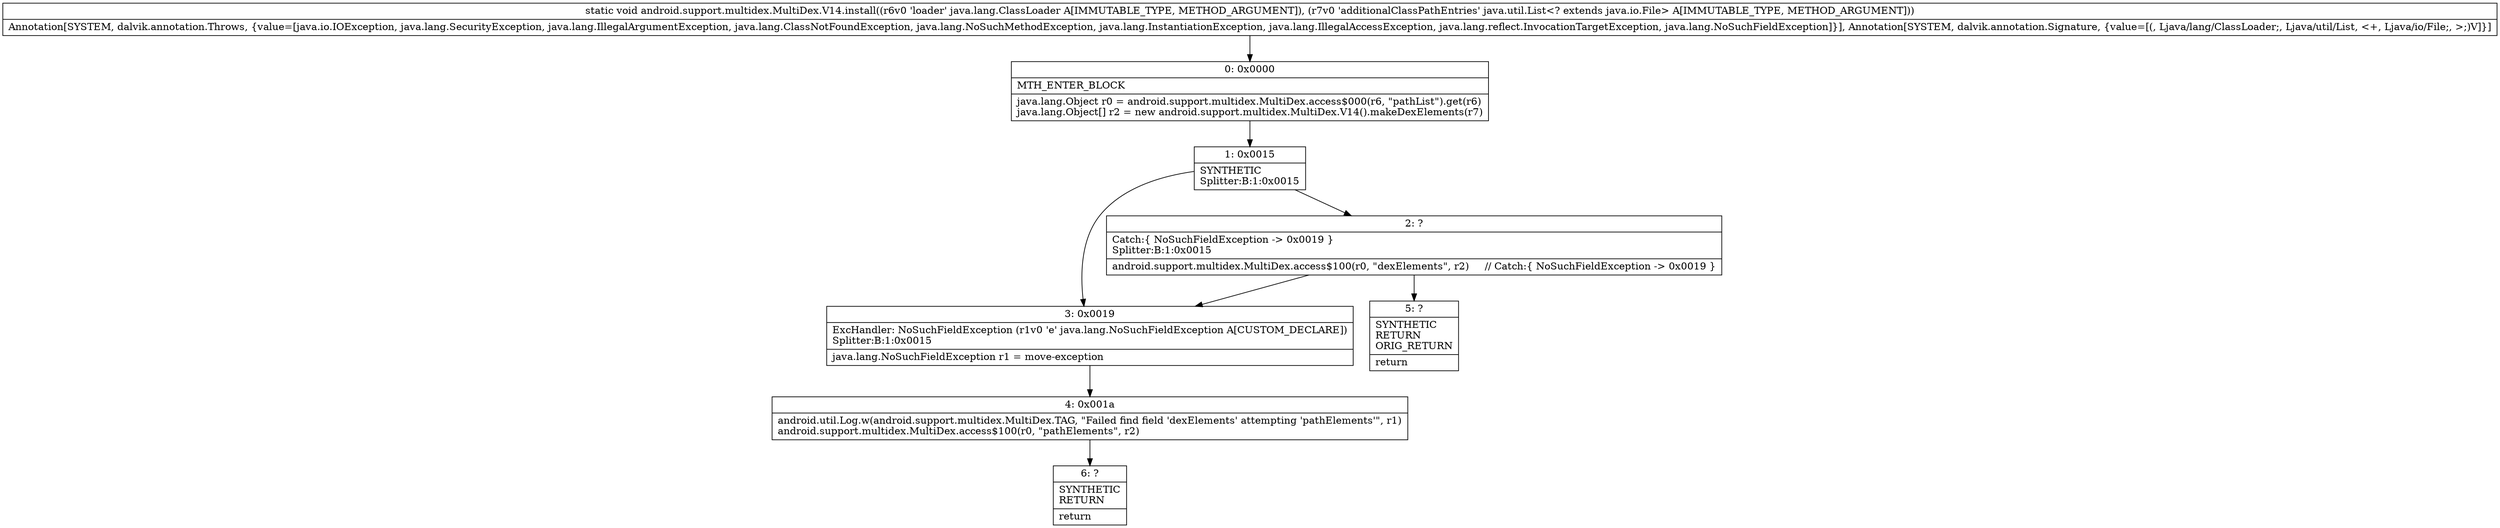 digraph "CFG forandroid.support.multidex.MultiDex.V14.install(Ljava\/lang\/ClassLoader;Ljava\/util\/List;)V" {
Node_0 [shape=record,label="{0\:\ 0x0000|MTH_ENTER_BLOCK\l|java.lang.Object r0 = android.support.multidex.MultiDex.access$000(r6, \"pathList\").get(r6)\ljava.lang.Object[] r2 = new android.support.multidex.MultiDex.V14().makeDexElements(r7)\l}"];
Node_1 [shape=record,label="{1\:\ 0x0015|SYNTHETIC\lSplitter:B:1:0x0015\l}"];
Node_2 [shape=record,label="{2\:\ ?|Catch:\{ NoSuchFieldException \-\> 0x0019 \}\lSplitter:B:1:0x0015\l|android.support.multidex.MultiDex.access$100(r0, \"dexElements\", r2)     \/\/ Catch:\{ NoSuchFieldException \-\> 0x0019 \}\l}"];
Node_3 [shape=record,label="{3\:\ 0x0019|ExcHandler: NoSuchFieldException (r1v0 'e' java.lang.NoSuchFieldException A[CUSTOM_DECLARE])\lSplitter:B:1:0x0015\l|java.lang.NoSuchFieldException r1 = move\-exception\l}"];
Node_4 [shape=record,label="{4\:\ 0x001a|android.util.Log.w(android.support.multidex.MultiDex.TAG, \"Failed find field 'dexElements' attempting 'pathElements'\", r1)\landroid.support.multidex.MultiDex.access$100(r0, \"pathElements\", r2)\l}"];
Node_5 [shape=record,label="{5\:\ ?|SYNTHETIC\lRETURN\lORIG_RETURN\l|return\l}"];
Node_6 [shape=record,label="{6\:\ ?|SYNTHETIC\lRETURN\l|return\l}"];
MethodNode[shape=record,label="{static void android.support.multidex.MultiDex.V14.install((r6v0 'loader' java.lang.ClassLoader A[IMMUTABLE_TYPE, METHOD_ARGUMENT]), (r7v0 'additionalClassPathEntries' java.util.List\<? extends java.io.File\> A[IMMUTABLE_TYPE, METHOD_ARGUMENT]))  | Annotation[SYSTEM, dalvik.annotation.Throws, \{value=[java.io.IOException, java.lang.SecurityException, java.lang.IllegalArgumentException, java.lang.ClassNotFoundException, java.lang.NoSuchMethodException, java.lang.InstantiationException, java.lang.IllegalAccessException, java.lang.reflect.InvocationTargetException, java.lang.NoSuchFieldException]\}], Annotation[SYSTEM, dalvik.annotation.Signature, \{value=[(, Ljava\/lang\/ClassLoader;, Ljava\/util\/List, \<+, Ljava\/io\/File;, \>;)V]\}]\l}"];
MethodNode -> Node_0;
Node_0 -> Node_1;
Node_1 -> Node_2;
Node_1 -> Node_3;
Node_2 -> Node_3;
Node_2 -> Node_5;
Node_3 -> Node_4;
Node_4 -> Node_6;
}


